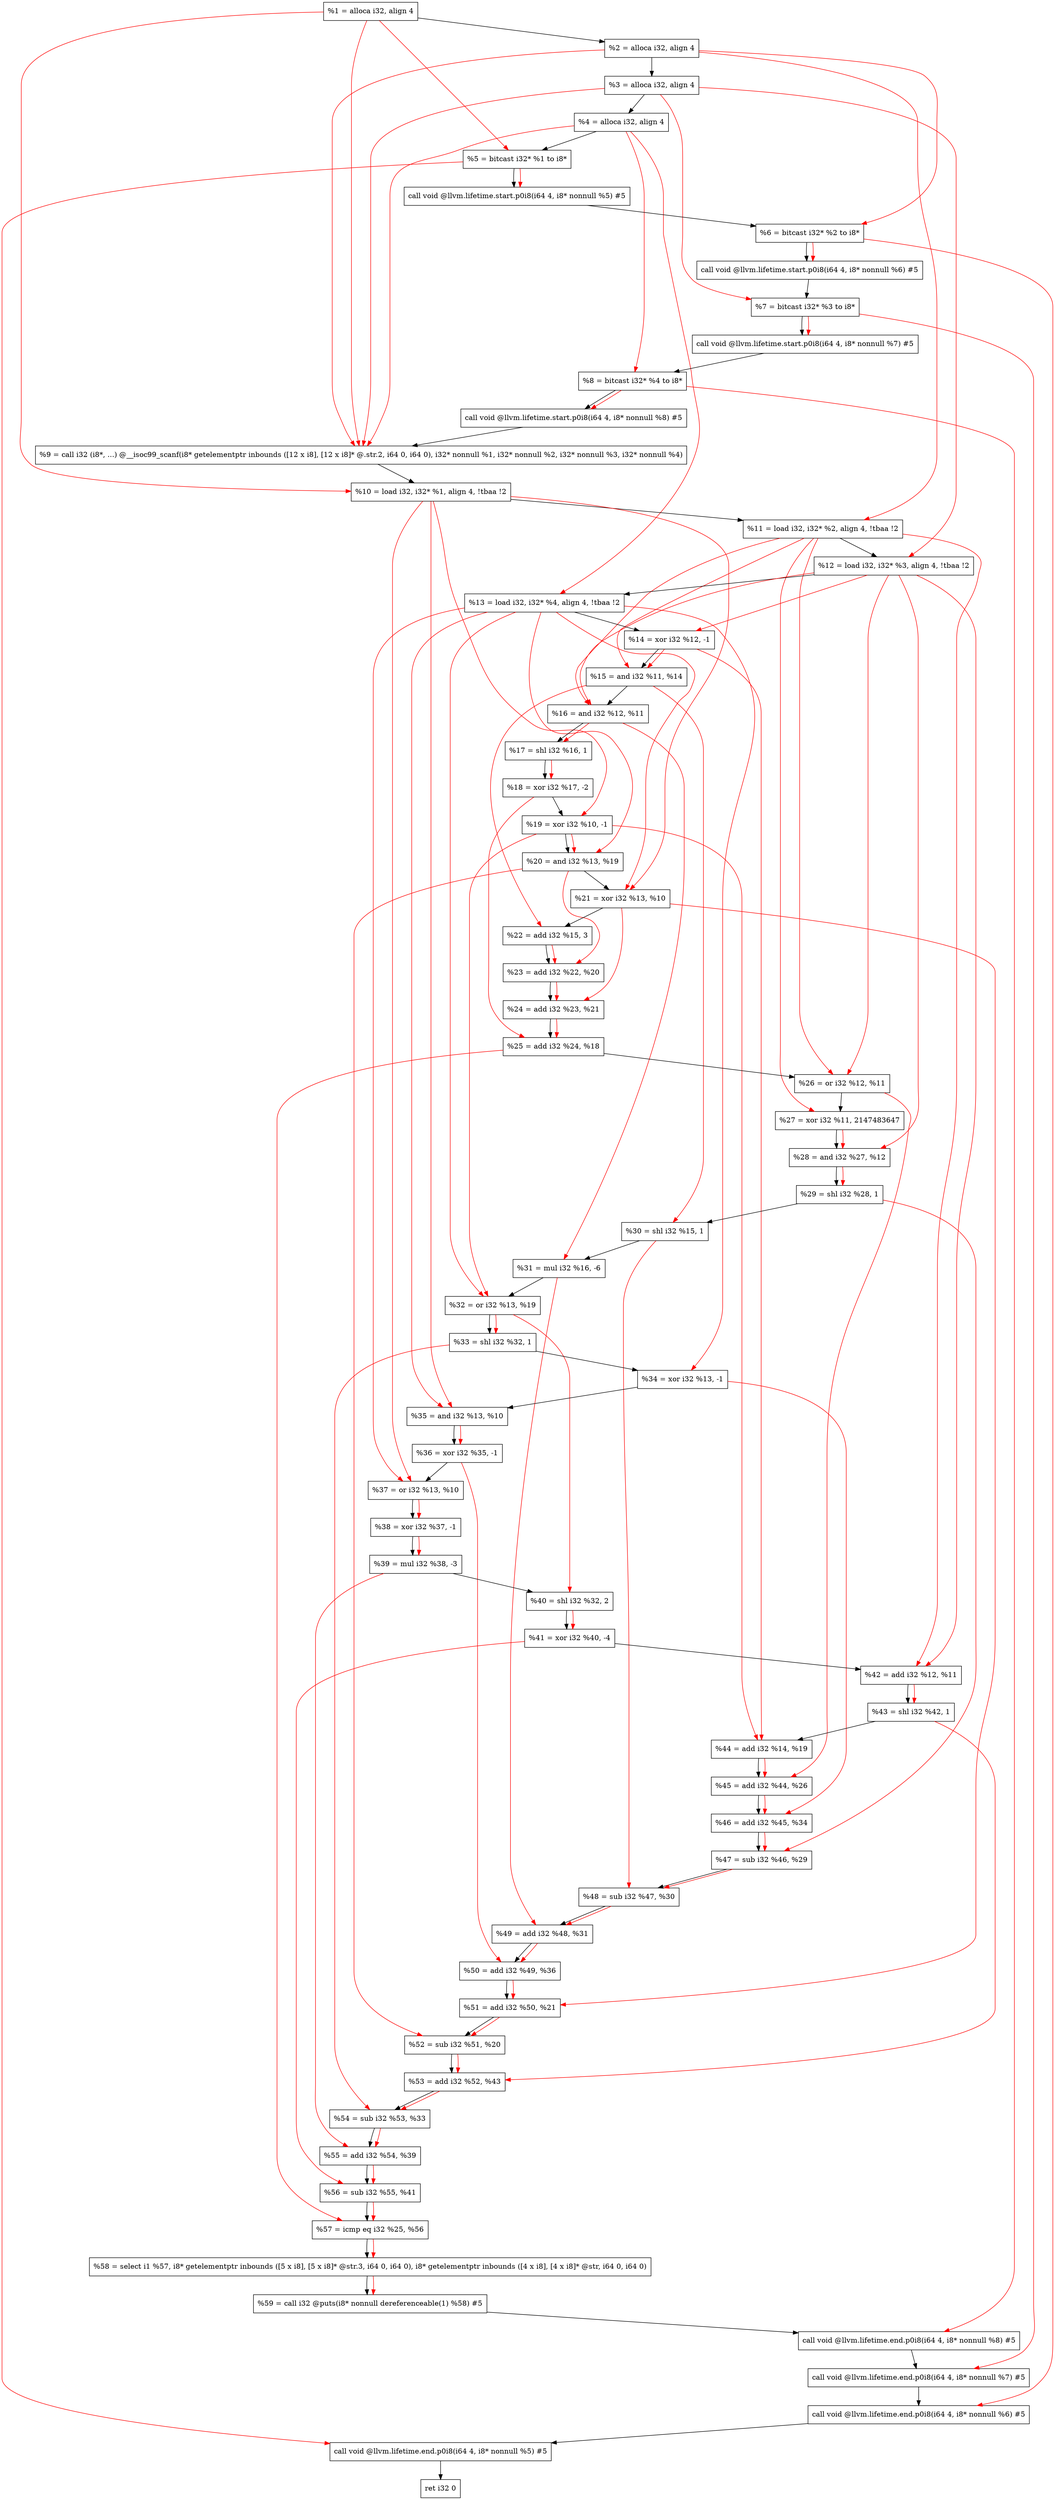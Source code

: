 digraph "DFG for'main' function" {
	Node0x2051f08[shape=record, label="  %1 = alloca i32, align 4"];
	Node0x2051f88[shape=record, label="  %2 = alloca i32, align 4"];
	Node0x2052018[shape=record, label="  %3 = alloca i32, align 4"];
	Node0x2052078[shape=record, label="  %4 = alloca i32, align 4"];
	Node0x2052128[shape=record, label="  %5 = bitcast i32* %1 to i8*"];
	Node0x2052558[shape=record, label="  call void @llvm.lifetime.start.p0i8(i64 4, i8* nonnull %5) #5"];
	Node0x2052638[shape=record, label="  %6 = bitcast i32* %2 to i8*"];
	Node0x2052738[shape=record, label="  call void @llvm.lifetime.start.p0i8(i64 4, i8* nonnull %6) #5"];
	Node0x20527f8[shape=record, label="  %7 = bitcast i32* %3 to i8*"];
	Node0x20528a8[shape=record, label="  call void @llvm.lifetime.start.p0i8(i64 4, i8* nonnull %7) #5"];
	Node0x2052968[shape=record, label="  %8 = bitcast i32* %4 to i8*"];
	Node0x2052a18[shape=record, label="  call void @llvm.lifetime.start.p0i8(i64 4, i8* nonnull %8) #5"];
	Node0x204cc10[shape=record, label="  %9 = call i32 (i8*, ...) @__isoc99_scanf(i8* getelementptr inbounds ([12 x i8], [12 x i8]* @.str.2, i64 0, i64 0), i32* nonnull %1, i32* nonnull %2, i32* nonnull %3, i32* nonnull %4)"];
	Node0x2052c18[shape=record, label="  %10 = load i32, i32* %1, align 4, !tbaa !2"];
	Node0x2053b88[shape=record, label="  %11 = load i32, i32* %2, align 4, !tbaa !2"];
	Node0x20541f8[shape=record, label="  %12 = load i32, i32* %3, align 4, !tbaa !2"];
	Node0x2054258[shape=record, label="  %13 = load i32, i32* %4, align 4, !tbaa !2"];
	Node0x20542d0[shape=record, label="  %14 = xor i32 %12, -1"];
	Node0x2054340[shape=record, label="  %15 = and i32 %11, %14"];
	Node0x20543b0[shape=record, label="  %16 = and i32 %12, %11"];
	Node0x2054420[shape=record, label="  %17 = shl i32 %16, 1"];
	Node0x2054490[shape=record, label="  %18 = xor i32 %17, -2"];
	Node0x2054500[shape=record, label="  %19 = xor i32 %10, -1"];
	Node0x2054570[shape=record, label="  %20 = and i32 %13, %19"];
	Node0x20545e0[shape=record, label="  %21 = xor i32 %13, %10"];
	Node0x2054650[shape=record, label="  %22 = add i32 %15, 3"];
	Node0x20546c0[shape=record, label="  %23 = add i32 %22, %20"];
	Node0x2054730[shape=record, label="  %24 = add i32 %23, %21"];
	Node0x20547a0[shape=record, label="  %25 = add i32 %24, %18"];
	Node0x2054810[shape=record, label="  %26 = or i32 %12, %11"];
	Node0x2054880[shape=record, label="  %27 = xor i32 %11, 2147483647"];
	Node0x20548f0[shape=record, label="  %28 = and i32 %27, %12"];
	Node0x2054960[shape=record, label="  %29 = shl i32 %28, 1"];
	Node0x20549d0[shape=record, label="  %30 = shl i32 %15, 1"];
	Node0x2054a40[shape=record, label="  %31 = mul i32 %16, -6"];
	Node0x2054ab0[shape=record, label="  %32 = or i32 %13, %19"];
	Node0x2054b20[shape=record, label="  %33 = shl i32 %32, 1"];
	Node0x2054b90[shape=record, label="  %34 = xor i32 %13, -1"];
	Node0x2054c00[shape=record, label="  %35 = and i32 %13, %10"];
	Node0x2054c70[shape=record, label="  %36 = xor i32 %35, -1"];
	Node0x2054ce0[shape=record, label="  %37 = or i32 %13, %10"];
	Node0x2054d50[shape=record, label="  %38 = xor i32 %37, -1"];
	Node0x2054dc0[shape=record, label="  %39 = mul i32 %38, -3"];
	Node0x2054e30[shape=record, label="  %40 = shl i32 %32, 2"];
	Node0x2054ea0[shape=record, label="  %41 = xor i32 %40, -4"];
	Node0x2054f10[shape=record, label="  %42 = add i32 %12, %11"];
	Node0x2054f80[shape=record, label="  %43 = shl i32 %42, 1"];
	Node0x2054ff0[shape=record, label="  %44 = add i32 %14, %19"];
	Node0x2055060[shape=record, label="  %45 = add i32 %44, %26"];
	Node0x20550d0[shape=record, label="  %46 = add i32 %45, %34"];
	Node0x2055140[shape=record, label="  %47 = sub i32 %46, %29"];
	Node0x20551b0[shape=record, label="  %48 = sub i32 %47, %30"];
	Node0x2055220[shape=record, label="  %49 = add i32 %48, %31"];
	Node0x2055290[shape=record, label="  %50 = add i32 %49, %36"];
	Node0x2055300[shape=record, label="  %51 = add i32 %50, %21"];
	Node0x2055370[shape=record, label="  %52 = sub i32 %51, %20"];
	Node0x20553e0[shape=record, label="  %53 = add i32 %52, %43"];
	Node0x2055450[shape=record, label="  %54 = sub i32 %53, %33"];
	Node0x20554c0[shape=record, label="  %55 = add i32 %54, %39"];
	Node0x2055530[shape=record, label="  %56 = sub i32 %55, %41"];
	Node0x20555a0[shape=record, label="  %57 = icmp eq i32 %25, %56"];
	Node0x1ff18b8[shape=record, label="  %58 = select i1 %57, i8* getelementptr inbounds ([5 x i8], [5 x i8]* @str.3, i64 0, i64 0), i8* getelementptr inbounds ([4 x i8], [4 x i8]* @str, i64 0, i64 0)"];
	Node0x2055630[shape=record, label="  %59 = call i32 @puts(i8* nonnull dereferenceable(1) %58) #5"];
	Node0x20558d8[shape=record, label="  call void @llvm.lifetime.end.p0i8(i64 4, i8* nonnull %8) #5"];
	Node0x2055a38[shape=record, label="  call void @llvm.lifetime.end.p0i8(i64 4, i8* nonnull %7) #5"];
	Node0x2055b48[shape=record, label="  call void @llvm.lifetime.end.p0i8(i64 4, i8* nonnull %6) #5"];
	Node0x2055c58[shape=record, label="  call void @llvm.lifetime.end.p0i8(i64 4, i8* nonnull %5) #5"];
	Node0x2055d18[shape=record, label="  ret i32 0"];
	Node0x2051f08 -> Node0x2051f88;
	Node0x2051f88 -> Node0x2052018;
	Node0x2052018 -> Node0x2052078;
	Node0x2052078 -> Node0x2052128;
	Node0x2052128 -> Node0x2052558;
	Node0x2052558 -> Node0x2052638;
	Node0x2052638 -> Node0x2052738;
	Node0x2052738 -> Node0x20527f8;
	Node0x20527f8 -> Node0x20528a8;
	Node0x20528a8 -> Node0x2052968;
	Node0x2052968 -> Node0x2052a18;
	Node0x2052a18 -> Node0x204cc10;
	Node0x204cc10 -> Node0x2052c18;
	Node0x2052c18 -> Node0x2053b88;
	Node0x2053b88 -> Node0x20541f8;
	Node0x20541f8 -> Node0x2054258;
	Node0x2054258 -> Node0x20542d0;
	Node0x20542d0 -> Node0x2054340;
	Node0x2054340 -> Node0x20543b0;
	Node0x20543b0 -> Node0x2054420;
	Node0x2054420 -> Node0x2054490;
	Node0x2054490 -> Node0x2054500;
	Node0x2054500 -> Node0x2054570;
	Node0x2054570 -> Node0x20545e0;
	Node0x20545e0 -> Node0x2054650;
	Node0x2054650 -> Node0x20546c0;
	Node0x20546c0 -> Node0x2054730;
	Node0x2054730 -> Node0x20547a0;
	Node0x20547a0 -> Node0x2054810;
	Node0x2054810 -> Node0x2054880;
	Node0x2054880 -> Node0x20548f0;
	Node0x20548f0 -> Node0x2054960;
	Node0x2054960 -> Node0x20549d0;
	Node0x20549d0 -> Node0x2054a40;
	Node0x2054a40 -> Node0x2054ab0;
	Node0x2054ab0 -> Node0x2054b20;
	Node0x2054b20 -> Node0x2054b90;
	Node0x2054b90 -> Node0x2054c00;
	Node0x2054c00 -> Node0x2054c70;
	Node0x2054c70 -> Node0x2054ce0;
	Node0x2054ce0 -> Node0x2054d50;
	Node0x2054d50 -> Node0x2054dc0;
	Node0x2054dc0 -> Node0x2054e30;
	Node0x2054e30 -> Node0x2054ea0;
	Node0x2054ea0 -> Node0x2054f10;
	Node0x2054f10 -> Node0x2054f80;
	Node0x2054f80 -> Node0x2054ff0;
	Node0x2054ff0 -> Node0x2055060;
	Node0x2055060 -> Node0x20550d0;
	Node0x20550d0 -> Node0x2055140;
	Node0x2055140 -> Node0x20551b0;
	Node0x20551b0 -> Node0x2055220;
	Node0x2055220 -> Node0x2055290;
	Node0x2055290 -> Node0x2055300;
	Node0x2055300 -> Node0x2055370;
	Node0x2055370 -> Node0x20553e0;
	Node0x20553e0 -> Node0x2055450;
	Node0x2055450 -> Node0x20554c0;
	Node0x20554c0 -> Node0x2055530;
	Node0x2055530 -> Node0x20555a0;
	Node0x20555a0 -> Node0x1ff18b8;
	Node0x1ff18b8 -> Node0x2055630;
	Node0x2055630 -> Node0x20558d8;
	Node0x20558d8 -> Node0x2055a38;
	Node0x2055a38 -> Node0x2055b48;
	Node0x2055b48 -> Node0x2055c58;
	Node0x2055c58 -> Node0x2055d18;
edge [color=red]
	Node0x2051f08 -> Node0x2052128;
	Node0x2052128 -> Node0x2052558;
	Node0x2051f88 -> Node0x2052638;
	Node0x2052638 -> Node0x2052738;
	Node0x2052018 -> Node0x20527f8;
	Node0x20527f8 -> Node0x20528a8;
	Node0x2052078 -> Node0x2052968;
	Node0x2052968 -> Node0x2052a18;
	Node0x2051f08 -> Node0x204cc10;
	Node0x2051f88 -> Node0x204cc10;
	Node0x2052018 -> Node0x204cc10;
	Node0x2052078 -> Node0x204cc10;
	Node0x2051f08 -> Node0x2052c18;
	Node0x2051f88 -> Node0x2053b88;
	Node0x2052018 -> Node0x20541f8;
	Node0x2052078 -> Node0x2054258;
	Node0x20541f8 -> Node0x20542d0;
	Node0x2053b88 -> Node0x2054340;
	Node0x20542d0 -> Node0x2054340;
	Node0x20541f8 -> Node0x20543b0;
	Node0x2053b88 -> Node0x20543b0;
	Node0x20543b0 -> Node0x2054420;
	Node0x2054420 -> Node0x2054490;
	Node0x2052c18 -> Node0x2054500;
	Node0x2054258 -> Node0x2054570;
	Node0x2054500 -> Node0x2054570;
	Node0x2054258 -> Node0x20545e0;
	Node0x2052c18 -> Node0x20545e0;
	Node0x2054340 -> Node0x2054650;
	Node0x2054650 -> Node0x20546c0;
	Node0x2054570 -> Node0x20546c0;
	Node0x20546c0 -> Node0x2054730;
	Node0x20545e0 -> Node0x2054730;
	Node0x2054730 -> Node0x20547a0;
	Node0x2054490 -> Node0x20547a0;
	Node0x20541f8 -> Node0x2054810;
	Node0x2053b88 -> Node0x2054810;
	Node0x2053b88 -> Node0x2054880;
	Node0x2054880 -> Node0x20548f0;
	Node0x20541f8 -> Node0x20548f0;
	Node0x20548f0 -> Node0x2054960;
	Node0x2054340 -> Node0x20549d0;
	Node0x20543b0 -> Node0x2054a40;
	Node0x2054258 -> Node0x2054ab0;
	Node0x2054500 -> Node0x2054ab0;
	Node0x2054ab0 -> Node0x2054b20;
	Node0x2054258 -> Node0x2054b90;
	Node0x2054258 -> Node0x2054c00;
	Node0x2052c18 -> Node0x2054c00;
	Node0x2054c00 -> Node0x2054c70;
	Node0x2054258 -> Node0x2054ce0;
	Node0x2052c18 -> Node0x2054ce0;
	Node0x2054ce0 -> Node0x2054d50;
	Node0x2054d50 -> Node0x2054dc0;
	Node0x2054ab0 -> Node0x2054e30;
	Node0x2054e30 -> Node0x2054ea0;
	Node0x20541f8 -> Node0x2054f10;
	Node0x2053b88 -> Node0x2054f10;
	Node0x2054f10 -> Node0x2054f80;
	Node0x20542d0 -> Node0x2054ff0;
	Node0x2054500 -> Node0x2054ff0;
	Node0x2054ff0 -> Node0x2055060;
	Node0x2054810 -> Node0x2055060;
	Node0x2055060 -> Node0x20550d0;
	Node0x2054b90 -> Node0x20550d0;
	Node0x20550d0 -> Node0x2055140;
	Node0x2054960 -> Node0x2055140;
	Node0x2055140 -> Node0x20551b0;
	Node0x20549d0 -> Node0x20551b0;
	Node0x20551b0 -> Node0x2055220;
	Node0x2054a40 -> Node0x2055220;
	Node0x2055220 -> Node0x2055290;
	Node0x2054c70 -> Node0x2055290;
	Node0x2055290 -> Node0x2055300;
	Node0x20545e0 -> Node0x2055300;
	Node0x2055300 -> Node0x2055370;
	Node0x2054570 -> Node0x2055370;
	Node0x2055370 -> Node0x20553e0;
	Node0x2054f80 -> Node0x20553e0;
	Node0x20553e0 -> Node0x2055450;
	Node0x2054b20 -> Node0x2055450;
	Node0x2055450 -> Node0x20554c0;
	Node0x2054dc0 -> Node0x20554c0;
	Node0x20554c0 -> Node0x2055530;
	Node0x2054ea0 -> Node0x2055530;
	Node0x20547a0 -> Node0x20555a0;
	Node0x2055530 -> Node0x20555a0;
	Node0x20555a0 -> Node0x1ff18b8;
	Node0x1ff18b8 -> Node0x2055630;
	Node0x2052968 -> Node0x20558d8;
	Node0x20527f8 -> Node0x2055a38;
	Node0x2052638 -> Node0x2055b48;
	Node0x2052128 -> Node0x2055c58;
}
